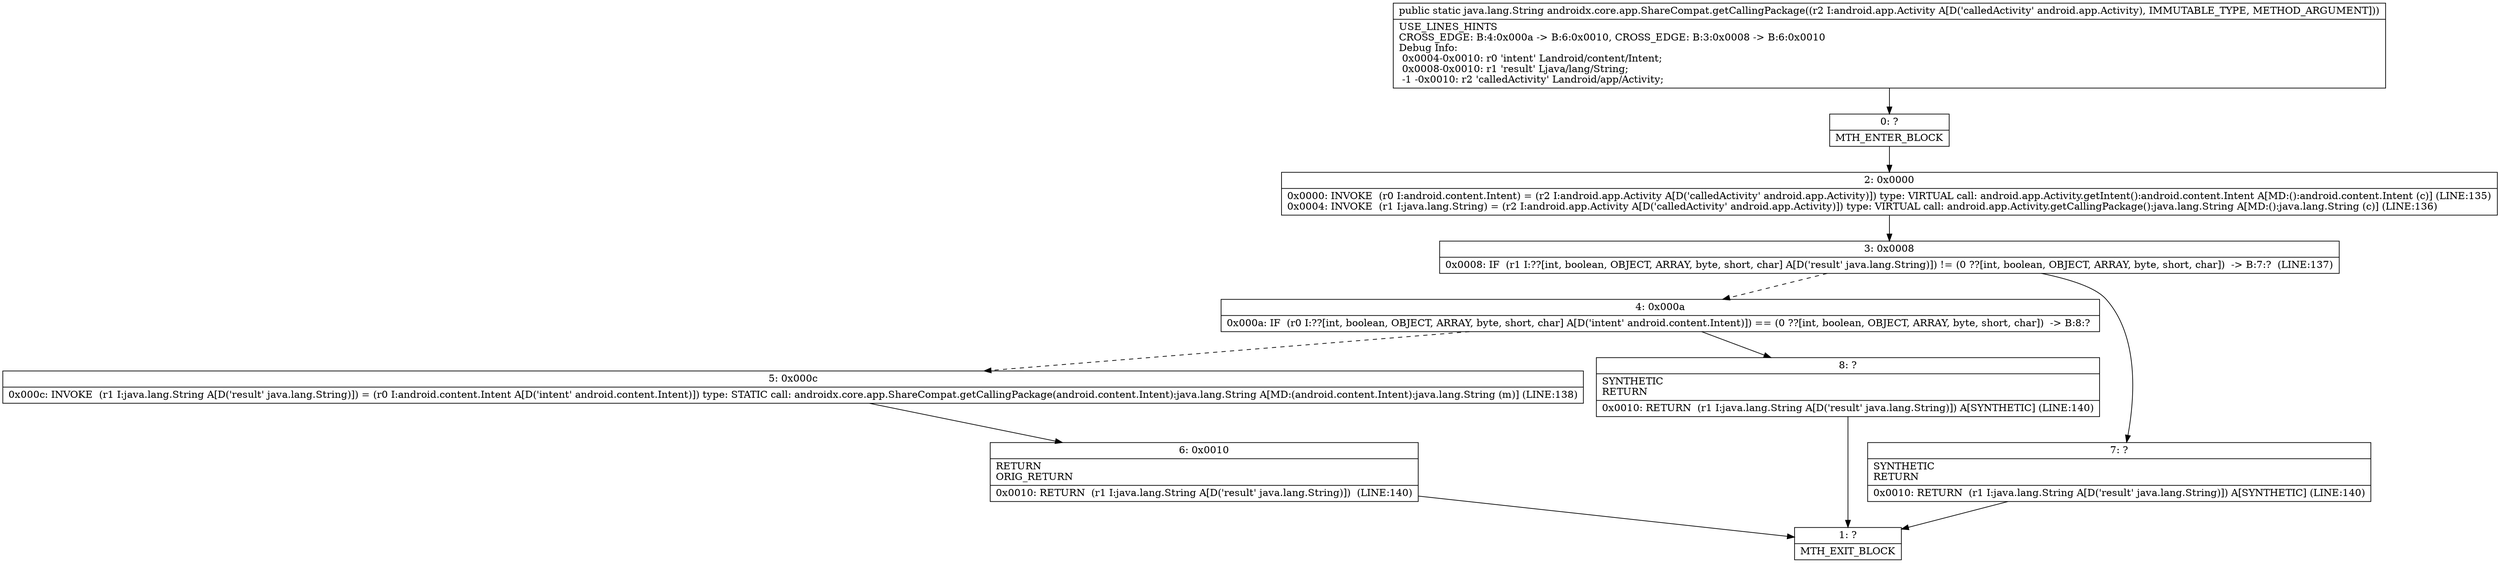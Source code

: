 digraph "CFG forandroidx.core.app.ShareCompat.getCallingPackage(Landroid\/app\/Activity;)Ljava\/lang\/String;" {
Node_0 [shape=record,label="{0\:\ ?|MTH_ENTER_BLOCK\l}"];
Node_2 [shape=record,label="{2\:\ 0x0000|0x0000: INVOKE  (r0 I:android.content.Intent) = (r2 I:android.app.Activity A[D('calledActivity' android.app.Activity)]) type: VIRTUAL call: android.app.Activity.getIntent():android.content.Intent A[MD:():android.content.Intent (c)] (LINE:135)\l0x0004: INVOKE  (r1 I:java.lang.String) = (r2 I:android.app.Activity A[D('calledActivity' android.app.Activity)]) type: VIRTUAL call: android.app.Activity.getCallingPackage():java.lang.String A[MD:():java.lang.String (c)] (LINE:136)\l}"];
Node_3 [shape=record,label="{3\:\ 0x0008|0x0008: IF  (r1 I:??[int, boolean, OBJECT, ARRAY, byte, short, char] A[D('result' java.lang.String)]) != (0 ??[int, boolean, OBJECT, ARRAY, byte, short, char])  \-\> B:7:?  (LINE:137)\l}"];
Node_4 [shape=record,label="{4\:\ 0x000a|0x000a: IF  (r0 I:??[int, boolean, OBJECT, ARRAY, byte, short, char] A[D('intent' android.content.Intent)]) == (0 ??[int, boolean, OBJECT, ARRAY, byte, short, char])  \-\> B:8:? \l}"];
Node_5 [shape=record,label="{5\:\ 0x000c|0x000c: INVOKE  (r1 I:java.lang.String A[D('result' java.lang.String)]) = (r0 I:android.content.Intent A[D('intent' android.content.Intent)]) type: STATIC call: androidx.core.app.ShareCompat.getCallingPackage(android.content.Intent):java.lang.String A[MD:(android.content.Intent):java.lang.String (m)] (LINE:138)\l}"];
Node_6 [shape=record,label="{6\:\ 0x0010|RETURN\lORIG_RETURN\l|0x0010: RETURN  (r1 I:java.lang.String A[D('result' java.lang.String)])  (LINE:140)\l}"];
Node_1 [shape=record,label="{1\:\ ?|MTH_EXIT_BLOCK\l}"];
Node_8 [shape=record,label="{8\:\ ?|SYNTHETIC\lRETURN\l|0x0010: RETURN  (r1 I:java.lang.String A[D('result' java.lang.String)]) A[SYNTHETIC] (LINE:140)\l}"];
Node_7 [shape=record,label="{7\:\ ?|SYNTHETIC\lRETURN\l|0x0010: RETURN  (r1 I:java.lang.String A[D('result' java.lang.String)]) A[SYNTHETIC] (LINE:140)\l}"];
MethodNode[shape=record,label="{public static java.lang.String androidx.core.app.ShareCompat.getCallingPackage((r2 I:android.app.Activity A[D('calledActivity' android.app.Activity), IMMUTABLE_TYPE, METHOD_ARGUMENT]))  | USE_LINES_HINTS\lCROSS_EDGE: B:4:0x000a \-\> B:6:0x0010, CROSS_EDGE: B:3:0x0008 \-\> B:6:0x0010\lDebug Info:\l  0x0004\-0x0010: r0 'intent' Landroid\/content\/Intent;\l  0x0008\-0x0010: r1 'result' Ljava\/lang\/String;\l  \-1 \-0x0010: r2 'calledActivity' Landroid\/app\/Activity;\l}"];
MethodNode -> Node_0;Node_0 -> Node_2;
Node_2 -> Node_3;
Node_3 -> Node_4[style=dashed];
Node_3 -> Node_7;
Node_4 -> Node_5[style=dashed];
Node_4 -> Node_8;
Node_5 -> Node_6;
Node_6 -> Node_1;
Node_8 -> Node_1;
Node_7 -> Node_1;
}

